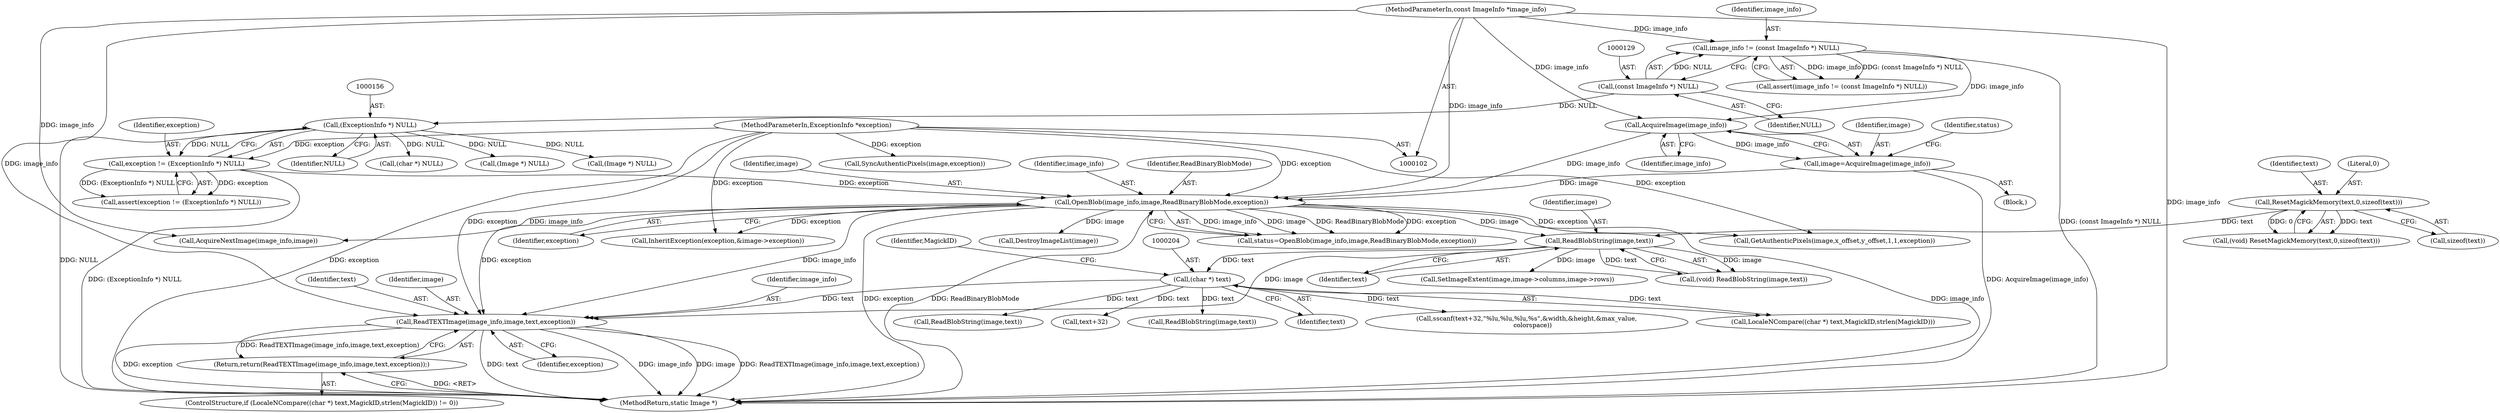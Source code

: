 digraph "0_ImageMagick_f6e9d0d9955e85bdd7540b251cd50d598dacc5e6_67@pointer" {
"1000211" [label="(Call,ReadTEXTImage(image_info,image,text,exception))"];
"1000170" [label="(Call,OpenBlob(image_info,image,ReadBinaryBlobMode,exception))"];
"1000166" [label="(Call,AcquireImage(image_info))"];
"1000126" [label="(Call,image_info != (const ImageInfo *) NULL)"];
"1000103" [label="(MethodParameterIn,const ImageInfo *image_info)"];
"1000128" [label="(Call,(const ImageInfo *) NULL)"];
"1000164" [label="(Call,image=AcquireImage(image_info))"];
"1000153" [label="(Call,exception != (ExceptionInfo *) NULL)"];
"1000104" [label="(MethodParameterIn,ExceptionInfo *exception)"];
"1000155" [label="(Call,(ExceptionInfo *) NULL)"];
"1000197" [label="(Call,ReadBlobString(image,text))"];
"1000190" [label="(Call,ResetMagickMemory(text,0,sizeof(text)))"];
"1000203" [label="(Call,(char *) text)"];
"1000210" [label="(Return,return(ReadTEXTImage(image_info,image,text,exception));)"];
"1000157" [label="(Identifier,NULL)"];
"1000444" [label="(Call,(char *) NULL)"];
"1000190" [label="(Call,ResetMagickMemory(text,0,sizeof(text)))"];
"1000170" [label="(Call,OpenBlob(image_info,image,ReadBinaryBlobMode,exception))"];
"1000127" [label="(Identifier,image_info)"];
"1000188" [label="(Call,(void) ResetMagickMemory(text,0,sizeof(text)))"];
"1000192" [label="(Literal,0)"];
"1000155" [label="(Call,(ExceptionInfo *) NULL)"];
"1000174" [label="(Identifier,exception)"];
"1000441" [label="(Call,ReadBlobString(image,text))"];
"1000212" [label="(Identifier,image_info)"];
"1000126" [label="(Call,image_info != (const ImageInfo *) NULL)"];
"1000193" [label="(Call,sizeof(text))"];
"1000205" [label="(Identifier,text)"];
"1000200" [label="(ControlStructure,if (LocaleNCompare((char *) text,MagickID,strlen(MagickID)) != 0))"];
"1000199" [label="(Identifier,text)"];
"1000846" [label="(MethodReturn,static Image *)"];
"1000125" [label="(Call,assert(image_info != (const ImageInfo *) NULL))"];
"1000235" [label="(Call,sscanf(text+32,\"%lu,%lu,%lu,%s\",&width,&height,&max_value,\n      colorspace))"];
"1000105" [label="(Block,)"];
"1000214" [label="(Identifier,text)"];
"1000295" [label="(Call,SetImageExtent(image,image->columns,image->rows))"];
"1000169" [label="(Identifier,status)"];
"1000185" [label="(Call,(Image *) NULL)"];
"1000800" [label="(Call,(Image *) NULL)"];
"1000152" [label="(Call,assert(exception != (ExceptionInfo *) NULL))"];
"1000206" [label="(Identifier,MagickID)"];
"1000793" [label="(Call,AcquireNextImage(image_info,image))"];
"1000166" [label="(Call,AcquireImage(image_info))"];
"1000202" [label="(Call,LocaleNCompare((char *) text,MagickID,strlen(MagickID)))"];
"1000128" [label="(Call,(const ImageInfo *) NULL)"];
"1000210" [label="(Return,return(ReadTEXTImage(image_info,image,text,exception));)"];
"1000203" [label="(Call,(char *) text)"];
"1000172" [label="(Identifier,image)"];
"1000165" [label="(Identifier,image)"];
"1000215" [label="(Identifier,exception)"];
"1000211" [label="(Call,ReadTEXTImage(image_info,image,text,exception))"];
"1000104" [label="(MethodParameterIn,ExceptionInfo *exception)"];
"1000308" [label="(Call,InheritException(exception,&image->exception))"];
"1000164" [label="(Call,image=AcquireImage(image_info))"];
"1000171" [label="(Identifier,image_info)"];
"1000195" [label="(Call,(void) ReadBlobString(image,text))"];
"1000779" [label="(Call,ReadBlobString(image,text))"];
"1000173" [label="(Identifier,ReadBinaryBlobMode)"];
"1000182" [label="(Call,DestroyImageList(image))"];
"1000714" [label="(Call,GetAuthenticPixels(image,x_offset,y_offset,1,1,exception))"];
"1000198" [label="(Identifier,image)"];
"1000167" [label="(Identifier,image_info)"];
"1000191" [label="(Identifier,text)"];
"1000772" [label="(Call,SyncAuthenticPixels(image,exception))"];
"1000103" [label="(MethodParameterIn,const ImageInfo *image_info)"];
"1000153" [label="(Call,exception != (ExceptionInfo *) NULL)"];
"1000130" [label="(Identifier,NULL)"];
"1000197" [label="(Call,ReadBlobString(image,text))"];
"1000236" [label="(Call,text+32)"];
"1000213" [label="(Identifier,image)"];
"1000154" [label="(Identifier,exception)"];
"1000168" [label="(Call,status=OpenBlob(image_info,image,ReadBinaryBlobMode,exception))"];
"1000211" -> "1000210"  [label="AST: "];
"1000211" -> "1000215"  [label="CFG: "];
"1000212" -> "1000211"  [label="AST: "];
"1000213" -> "1000211"  [label="AST: "];
"1000214" -> "1000211"  [label="AST: "];
"1000215" -> "1000211"  [label="AST: "];
"1000210" -> "1000211"  [label="CFG: "];
"1000211" -> "1000846"  [label="DDG: text"];
"1000211" -> "1000846"  [label="DDG: image_info"];
"1000211" -> "1000846"  [label="DDG: image"];
"1000211" -> "1000846"  [label="DDG: ReadTEXTImage(image_info,image,text,exception)"];
"1000211" -> "1000846"  [label="DDG: exception"];
"1000211" -> "1000210"  [label="DDG: ReadTEXTImage(image_info,image,text,exception)"];
"1000170" -> "1000211"  [label="DDG: image_info"];
"1000170" -> "1000211"  [label="DDG: exception"];
"1000103" -> "1000211"  [label="DDG: image_info"];
"1000197" -> "1000211"  [label="DDG: image"];
"1000203" -> "1000211"  [label="DDG: text"];
"1000104" -> "1000211"  [label="DDG: exception"];
"1000170" -> "1000168"  [label="AST: "];
"1000170" -> "1000174"  [label="CFG: "];
"1000171" -> "1000170"  [label="AST: "];
"1000172" -> "1000170"  [label="AST: "];
"1000173" -> "1000170"  [label="AST: "];
"1000174" -> "1000170"  [label="AST: "];
"1000168" -> "1000170"  [label="CFG: "];
"1000170" -> "1000846"  [label="DDG: ReadBinaryBlobMode"];
"1000170" -> "1000846"  [label="DDG: image_info"];
"1000170" -> "1000846"  [label="DDG: exception"];
"1000170" -> "1000168"  [label="DDG: image_info"];
"1000170" -> "1000168"  [label="DDG: image"];
"1000170" -> "1000168"  [label="DDG: ReadBinaryBlobMode"];
"1000170" -> "1000168"  [label="DDG: exception"];
"1000166" -> "1000170"  [label="DDG: image_info"];
"1000103" -> "1000170"  [label="DDG: image_info"];
"1000164" -> "1000170"  [label="DDG: image"];
"1000153" -> "1000170"  [label="DDG: exception"];
"1000104" -> "1000170"  [label="DDG: exception"];
"1000170" -> "1000182"  [label="DDG: image"];
"1000170" -> "1000197"  [label="DDG: image"];
"1000170" -> "1000308"  [label="DDG: exception"];
"1000170" -> "1000714"  [label="DDG: exception"];
"1000170" -> "1000793"  [label="DDG: image_info"];
"1000166" -> "1000164"  [label="AST: "];
"1000166" -> "1000167"  [label="CFG: "];
"1000167" -> "1000166"  [label="AST: "];
"1000164" -> "1000166"  [label="CFG: "];
"1000166" -> "1000164"  [label="DDG: image_info"];
"1000126" -> "1000166"  [label="DDG: image_info"];
"1000103" -> "1000166"  [label="DDG: image_info"];
"1000126" -> "1000125"  [label="AST: "];
"1000126" -> "1000128"  [label="CFG: "];
"1000127" -> "1000126"  [label="AST: "];
"1000128" -> "1000126"  [label="AST: "];
"1000125" -> "1000126"  [label="CFG: "];
"1000126" -> "1000846"  [label="DDG: (const ImageInfo *) NULL"];
"1000126" -> "1000125"  [label="DDG: image_info"];
"1000126" -> "1000125"  [label="DDG: (const ImageInfo *) NULL"];
"1000103" -> "1000126"  [label="DDG: image_info"];
"1000128" -> "1000126"  [label="DDG: NULL"];
"1000103" -> "1000102"  [label="AST: "];
"1000103" -> "1000846"  [label="DDG: image_info"];
"1000103" -> "1000793"  [label="DDG: image_info"];
"1000128" -> "1000130"  [label="CFG: "];
"1000129" -> "1000128"  [label="AST: "];
"1000130" -> "1000128"  [label="AST: "];
"1000128" -> "1000155"  [label="DDG: NULL"];
"1000164" -> "1000105"  [label="AST: "];
"1000165" -> "1000164"  [label="AST: "];
"1000169" -> "1000164"  [label="CFG: "];
"1000164" -> "1000846"  [label="DDG: AcquireImage(image_info)"];
"1000153" -> "1000152"  [label="AST: "];
"1000153" -> "1000155"  [label="CFG: "];
"1000154" -> "1000153"  [label="AST: "];
"1000155" -> "1000153"  [label="AST: "];
"1000152" -> "1000153"  [label="CFG: "];
"1000153" -> "1000846"  [label="DDG: (ExceptionInfo *) NULL"];
"1000153" -> "1000152"  [label="DDG: exception"];
"1000153" -> "1000152"  [label="DDG: (ExceptionInfo *) NULL"];
"1000104" -> "1000153"  [label="DDG: exception"];
"1000155" -> "1000153"  [label="DDG: NULL"];
"1000104" -> "1000102"  [label="AST: "];
"1000104" -> "1000846"  [label="DDG: exception"];
"1000104" -> "1000308"  [label="DDG: exception"];
"1000104" -> "1000714"  [label="DDG: exception"];
"1000104" -> "1000772"  [label="DDG: exception"];
"1000155" -> "1000157"  [label="CFG: "];
"1000156" -> "1000155"  [label="AST: "];
"1000157" -> "1000155"  [label="AST: "];
"1000155" -> "1000846"  [label="DDG: NULL"];
"1000155" -> "1000185"  [label="DDG: NULL"];
"1000155" -> "1000444"  [label="DDG: NULL"];
"1000155" -> "1000800"  [label="DDG: NULL"];
"1000197" -> "1000195"  [label="AST: "];
"1000197" -> "1000199"  [label="CFG: "];
"1000198" -> "1000197"  [label="AST: "];
"1000199" -> "1000197"  [label="AST: "];
"1000195" -> "1000197"  [label="CFG: "];
"1000197" -> "1000195"  [label="DDG: image"];
"1000197" -> "1000195"  [label="DDG: text"];
"1000190" -> "1000197"  [label="DDG: text"];
"1000197" -> "1000203"  [label="DDG: text"];
"1000197" -> "1000295"  [label="DDG: image"];
"1000190" -> "1000188"  [label="AST: "];
"1000190" -> "1000193"  [label="CFG: "];
"1000191" -> "1000190"  [label="AST: "];
"1000192" -> "1000190"  [label="AST: "];
"1000193" -> "1000190"  [label="AST: "];
"1000188" -> "1000190"  [label="CFG: "];
"1000190" -> "1000188"  [label="DDG: text"];
"1000190" -> "1000188"  [label="DDG: 0"];
"1000203" -> "1000202"  [label="AST: "];
"1000203" -> "1000205"  [label="CFG: "];
"1000204" -> "1000203"  [label="AST: "];
"1000205" -> "1000203"  [label="AST: "];
"1000206" -> "1000203"  [label="CFG: "];
"1000203" -> "1000202"  [label="DDG: text"];
"1000203" -> "1000235"  [label="DDG: text"];
"1000203" -> "1000236"  [label="DDG: text"];
"1000203" -> "1000441"  [label="DDG: text"];
"1000203" -> "1000779"  [label="DDG: text"];
"1000210" -> "1000200"  [label="AST: "];
"1000846" -> "1000210"  [label="CFG: "];
"1000210" -> "1000846"  [label="DDG: <RET>"];
}
